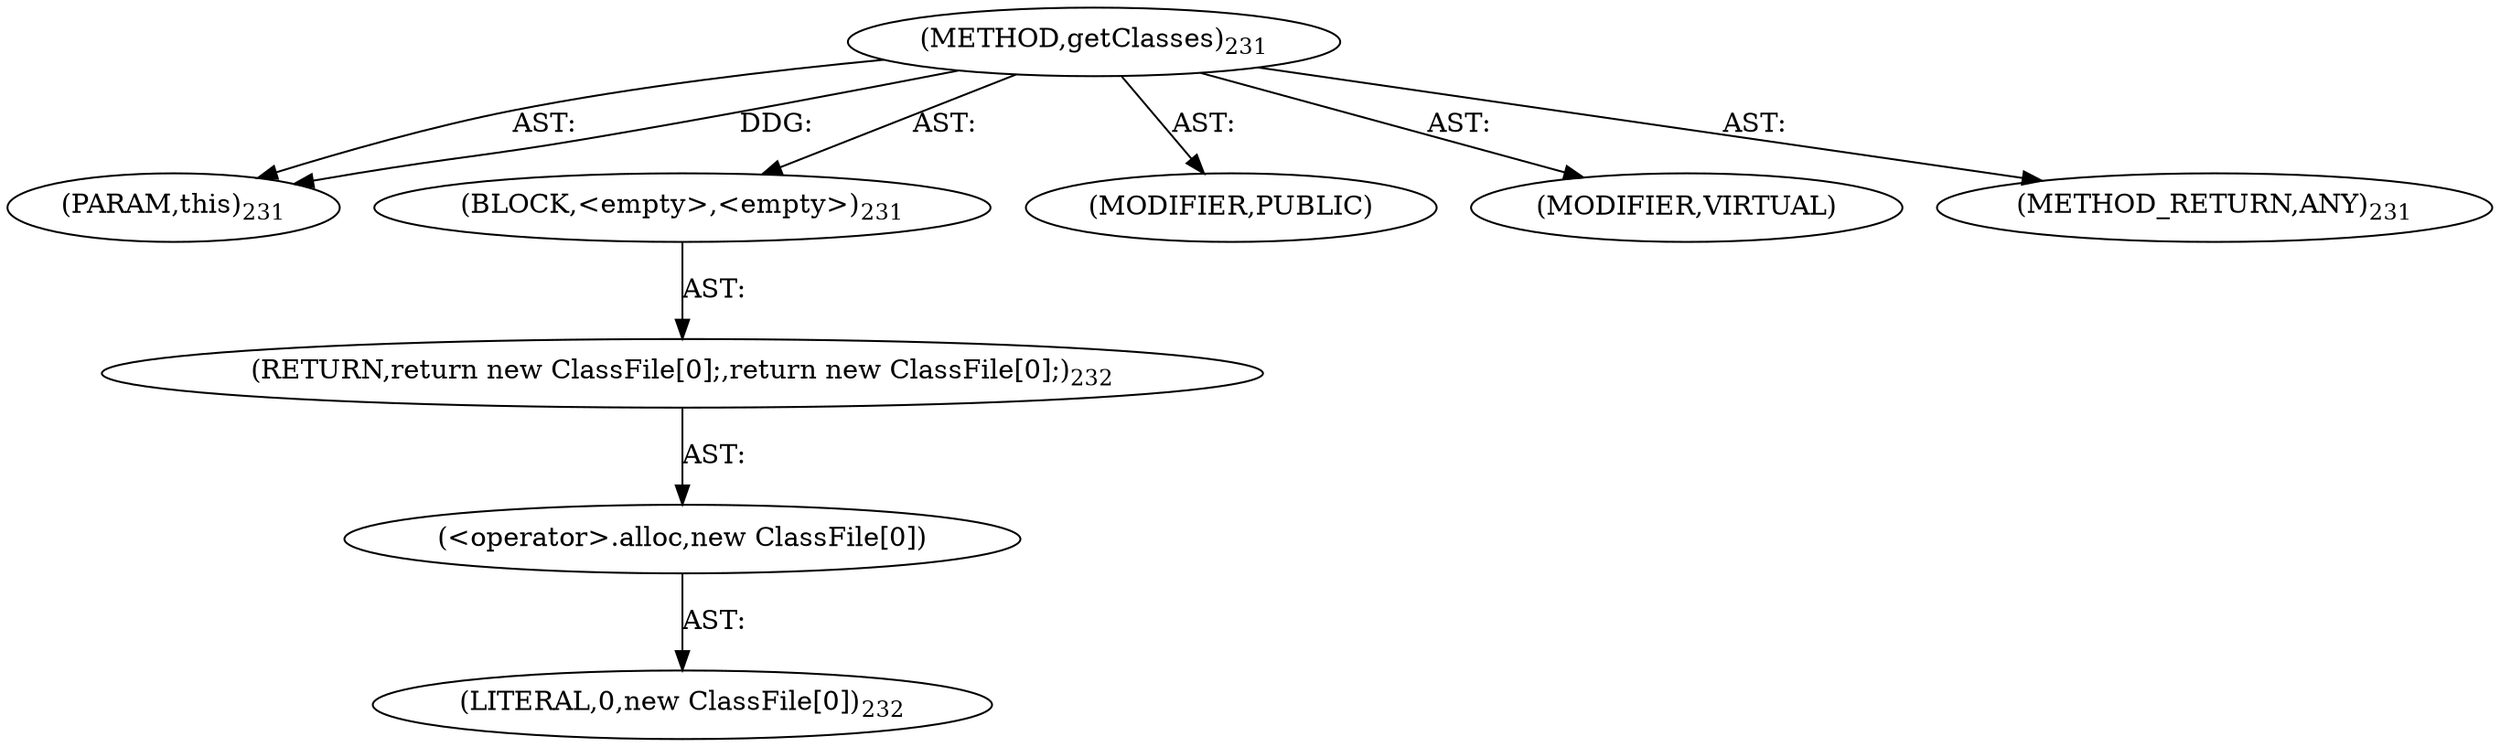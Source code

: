 digraph "getClasses" {  
"111669149711" [label = <(METHOD,getClasses)<SUB>231</SUB>> ]
"115964117012" [label = <(PARAM,this)<SUB>231</SUB>> ]
"25769803810" [label = <(BLOCK,&lt;empty&gt;,&lt;empty&gt;)<SUB>231</SUB>> ]
"146028888073" [label = <(RETURN,return new ClassFile[0];,return new ClassFile[0];)<SUB>232</SUB>> ]
"30064771222" [label = <(&lt;operator&gt;.alloc,new ClassFile[0])> ]
"90194313231" [label = <(LITERAL,0,new ClassFile[0])<SUB>232</SUB>> ]
"133143986214" [label = <(MODIFIER,PUBLIC)> ]
"133143986215" [label = <(MODIFIER,VIRTUAL)> ]
"128849018895" [label = <(METHOD_RETURN,ANY)<SUB>231</SUB>> ]
  "111669149711" -> "115964117012"  [ label = "AST: "] 
  "111669149711" -> "25769803810"  [ label = "AST: "] 
  "111669149711" -> "133143986214"  [ label = "AST: "] 
  "111669149711" -> "133143986215"  [ label = "AST: "] 
  "111669149711" -> "128849018895"  [ label = "AST: "] 
  "25769803810" -> "146028888073"  [ label = "AST: "] 
  "146028888073" -> "30064771222"  [ label = "AST: "] 
  "30064771222" -> "90194313231"  [ label = "AST: "] 
  "111669149711" -> "115964117012"  [ label = "DDG: "] 
}
